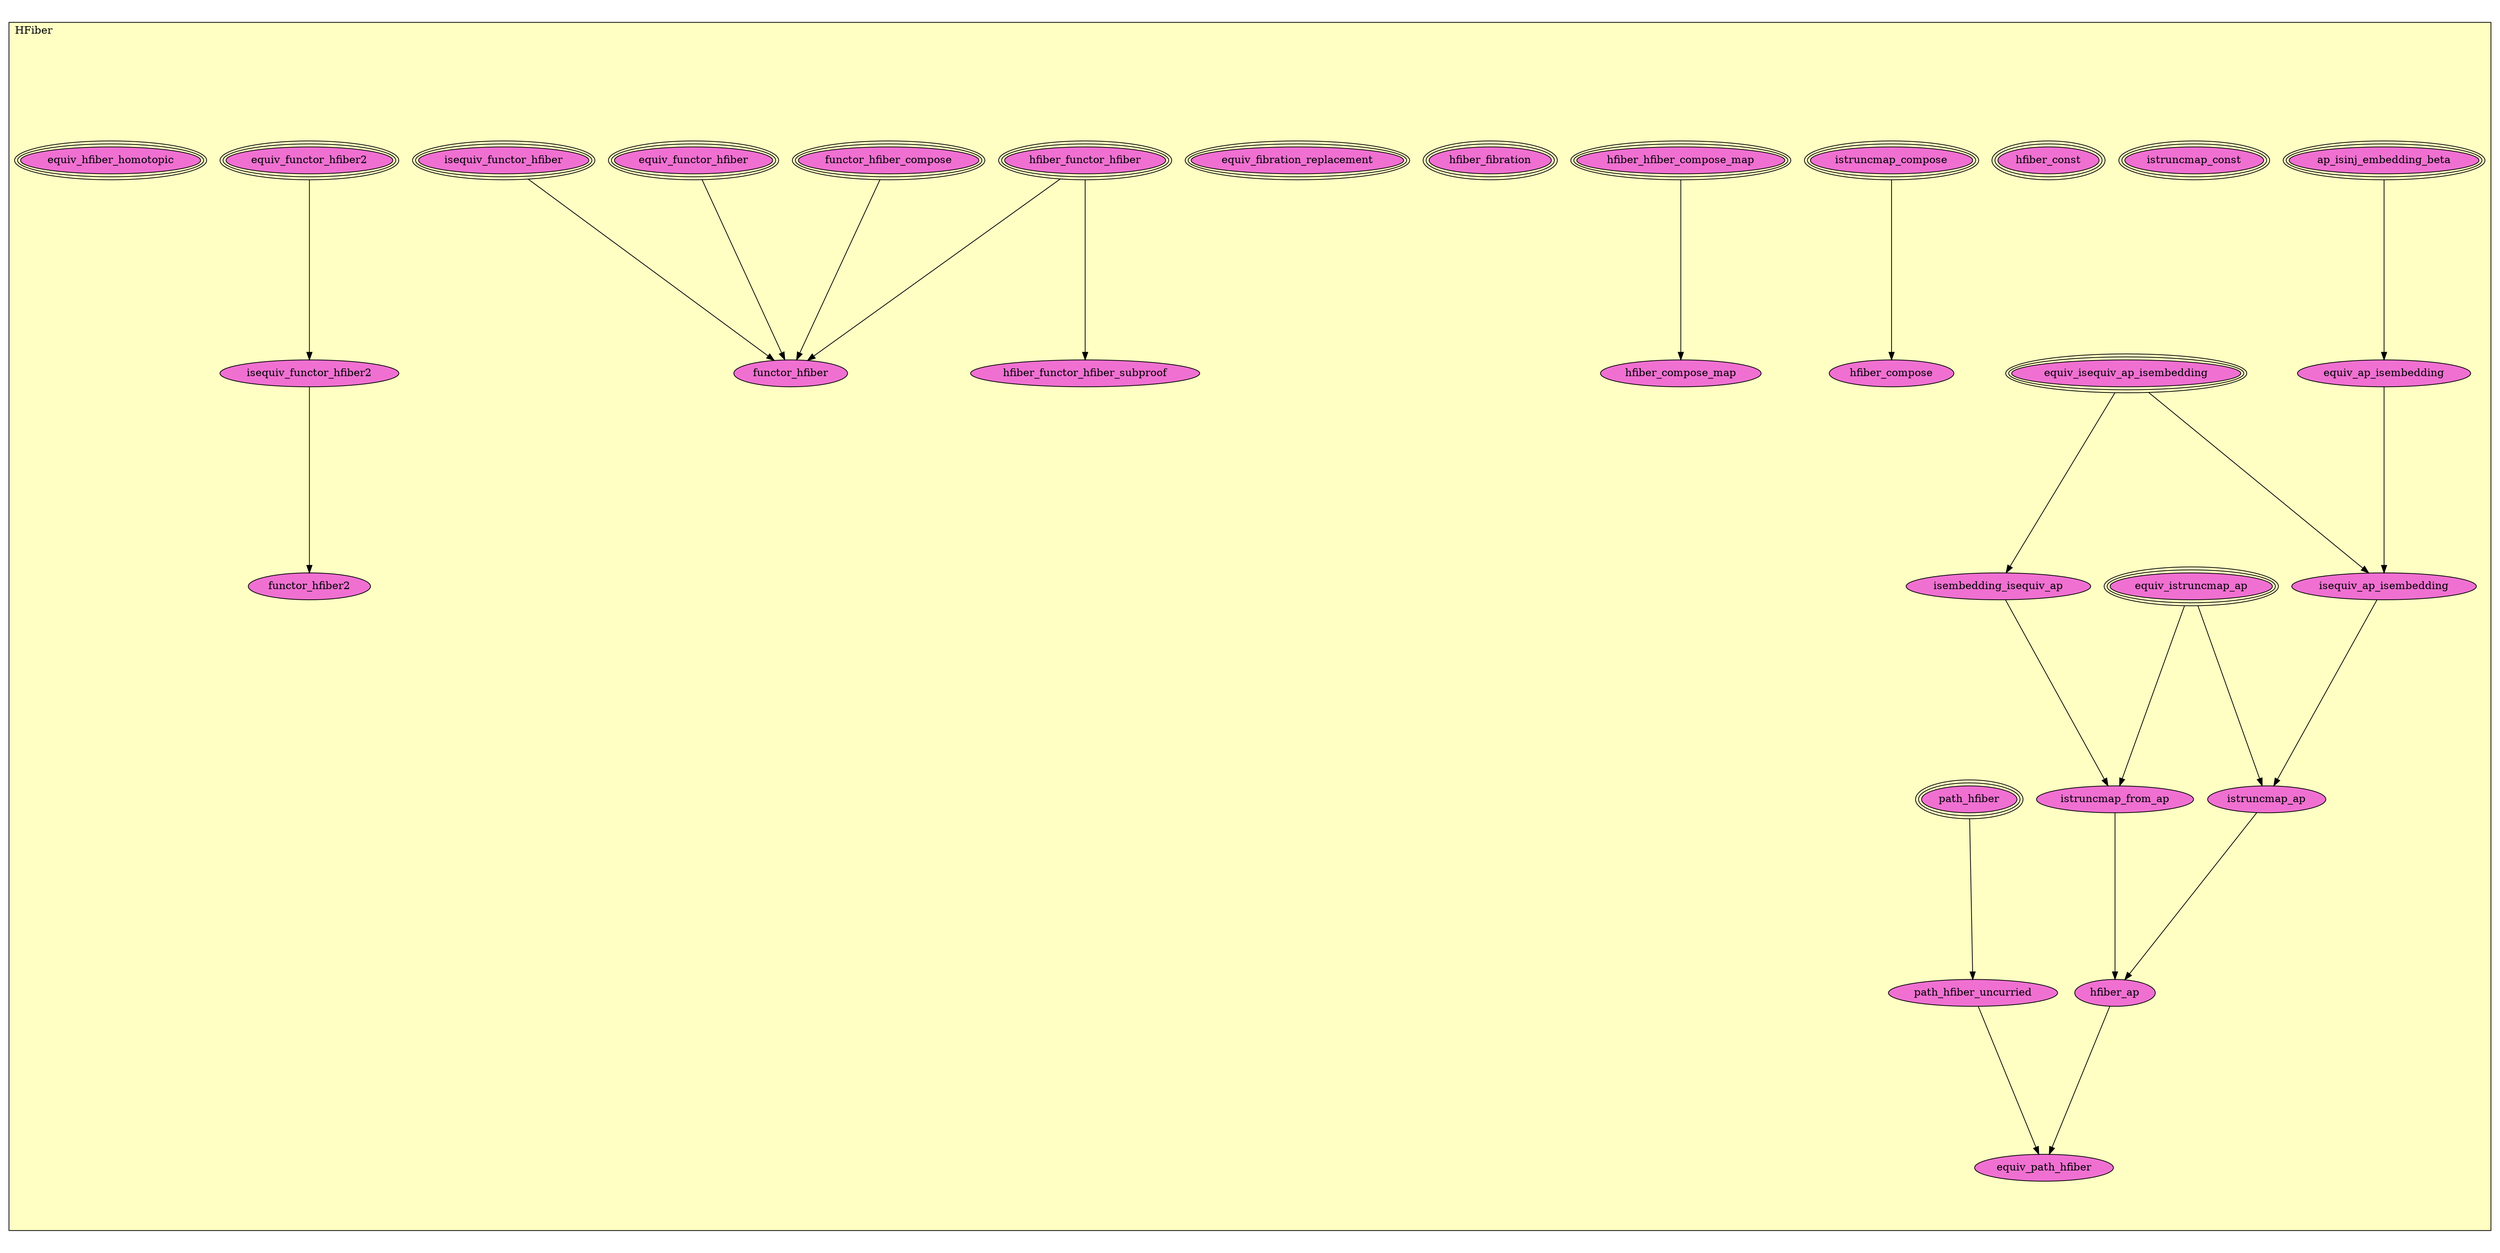 digraph HoTT_HFiber {
  graph [ratio=0.5]
  node [style=filled]
HFiber_ap_isinj_embedding_beta [label="ap_isinj_embedding_beta", URL=<HFiber.html#ap_isinj_embedding_beta>, peripheries=3, fillcolor="#F070D1"] ;
HFiber_equiv_isequiv_ap_isembedding [label="equiv_isequiv_ap_isembedding", URL=<HFiber.html#equiv_isequiv_ap_isembedding>, peripheries=3, fillcolor="#F070D1"] ;
HFiber_isembedding_isequiv_ap [label="isembedding_isequiv_ap", URL=<HFiber.html#isembedding_isequiv_ap>, fillcolor="#F070D1"] ;
HFiber_equiv_ap_isembedding [label="equiv_ap_isembedding", URL=<HFiber.html#equiv_ap_isembedding>, fillcolor="#F070D1"] ;
HFiber_isequiv_ap_isembedding [label="isequiv_ap_isembedding", URL=<HFiber.html#isequiv_ap_isembedding>, fillcolor="#F070D1"] ;
HFiber_equiv_istruncmap_ap [label="equiv_istruncmap_ap", URL=<HFiber.html#equiv_istruncmap_ap>, peripheries=3, fillcolor="#F070D1"] ;
HFiber_istruncmap_from_ap [label="istruncmap_from_ap", URL=<HFiber.html#istruncmap_from_ap>, fillcolor="#F070D1"] ;
HFiber_istruncmap_ap [label="istruncmap_ap", URL=<HFiber.html#istruncmap_ap>, fillcolor="#F070D1"] ;
HFiber_istruncmap_const [label="istruncmap_const", URL=<HFiber.html#istruncmap_const>, peripheries=3, fillcolor="#F070D1"] ;
HFiber_hfiber_const [label="hfiber_const", URL=<HFiber.html#hfiber_const>, peripheries=3, fillcolor="#F070D1"] ;
HFiber_istruncmap_compose [label="istruncmap_compose", URL=<HFiber.html#istruncmap_compose>, peripheries=3, fillcolor="#F070D1"] ;
HFiber_hfiber_compose [label="hfiber_compose", URL=<HFiber.html#hfiber_compose>, fillcolor="#F070D1"] ;
HFiber_hfiber_hfiber_compose_map [label="hfiber_hfiber_compose_map", URL=<HFiber.html#hfiber_hfiber_compose_map>, peripheries=3, fillcolor="#F070D1"] ;
HFiber_hfiber_compose_map [label="hfiber_compose_map", URL=<HFiber.html#hfiber_compose_map>, fillcolor="#F070D1"] ;
HFiber_hfiber_fibration [label="hfiber_fibration", URL=<HFiber.html#hfiber_fibration>, peripheries=3, fillcolor="#F070D1"] ;
HFiber_equiv_fibration_replacement [label="equiv_fibration_replacement", URL=<HFiber.html#equiv_fibration_replacement>, peripheries=3, fillcolor="#F070D1"] ;
HFiber_hfiber_functor_hfiber [label="hfiber_functor_hfiber", URL=<HFiber.html#hfiber_functor_hfiber>, peripheries=3, fillcolor="#F070D1"] ;
HFiber_hfiber_functor_hfiber_subproof [label="hfiber_functor_hfiber_subproof", URL=<HFiber.html#hfiber_functor_hfiber_subproof>, fillcolor="#F070D1"] ;
HFiber_functor_hfiber_compose [label="functor_hfiber_compose", URL=<HFiber.html#functor_hfiber_compose>, peripheries=3, fillcolor="#F070D1"] ;
HFiber_equiv_functor_hfiber2 [label="equiv_functor_hfiber2", URL=<HFiber.html#equiv_functor_hfiber2>, peripheries=3, fillcolor="#F070D1"] ;
HFiber_isequiv_functor_hfiber2 [label="isequiv_functor_hfiber2", URL=<HFiber.html#isequiv_functor_hfiber2>, fillcolor="#F070D1"] ;
HFiber_functor_hfiber2 [label="functor_hfiber2", URL=<HFiber.html#functor_hfiber2>, fillcolor="#F070D1"] ;
HFiber_equiv_functor_hfiber [label="equiv_functor_hfiber", URL=<HFiber.html#equiv_functor_hfiber>, peripheries=3, fillcolor="#F070D1"] ;
HFiber_isequiv_functor_hfiber [label="isequiv_functor_hfiber", URL=<HFiber.html#isequiv_functor_hfiber>, peripheries=3, fillcolor="#F070D1"] ;
HFiber_functor_hfiber [label="functor_hfiber", URL=<HFiber.html#functor_hfiber>, fillcolor="#F070D1"] ;
HFiber_equiv_hfiber_homotopic [label="equiv_hfiber_homotopic", URL=<HFiber.html#equiv_hfiber_homotopic>, peripheries=3, fillcolor="#F070D1"] ;
HFiber_hfiber_ap [label="hfiber_ap", URL=<HFiber.html#hfiber_ap>, fillcolor="#F070D1"] ;
HFiber_path_hfiber [label="path_hfiber", URL=<HFiber.html#path_hfiber>, peripheries=3, fillcolor="#F070D1"] ;
HFiber_path_hfiber_uncurried [label="path_hfiber_uncurried", URL=<HFiber.html#path_hfiber_uncurried>, fillcolor="#F070D1"] ;
HFiber_equiv_path_hfiber [label="equiv_path_hfiber", URL=<HFiber.html#equiv_path_hfiber>, fillcolor="#F070D1"] ;
  HFiber_ap_isinj_embedding_beta -> HFiber_equiv_ap_isembedding [] ;
  HFiber_equiv_isequiv_ap_isembedding -> HFiber_isembedding_isequiv_ap [] ;
  HFiber_equiv_isequiv_ap_isembedding -> HFiber_isequiv_ap_isembedding [] ;
  HFiber_isembedding_isequiv_ap -> HFiber_istruncmap_from_ap [] ;
  HFiber_equiv_ap_isembedding -> HFiber_isequiv_ap_isembedding [] ;
  HFiber_isequiv_ap_isembedding -> HFiber_istruncmap_ap [] ;
  HFiber_equiv_istruncmap_ap -> HFiber_istruncmap_from_ap [] ;
  HFiber_equiv_istruncmap_ap -> HFiber_istruncmap_ap [] ;
  HFiber_istruncmap_from_ap -> HFiber_hfiber_ap [] ;
  HFiber_istruncmap_ap -> HFiber_hfiber_ap [] ;
  HFiber_istruncmap_compose -> HFiber_hfiber_compose [] ;
  HFiber_hfiber_hfiber_compose_map -> HFiber_hfiber_compose_map [] ;
  HFiber_hfiber_functor_hfiber -> HFiber_hfiber_functor_hfiber_subproof [] ;
  HFiber_hfiber_functor_hfiber -> HFiber_functor_hfiber [] ;
  HFiber_functor_hfiber_compose -> HFiber_functor_hfiber [] ;
  HFiber_equiv_functor_hfiber2 -> HFiber_isequiv_functor_hfiber2 [] ;
  HFiber_isequiv_functor_hfiber2 -> HFiber_functor_hfiber2 [] ;
  HFiber_equiv_functor_hfiber -> HFiber_functor_hfiber [] ;
  HFiber_isequiv_functor_hfiber -> HFiber_functor_hfiber [] ;
  HFiber_hfiber_ap -> HFiber_equiv_path_hfiber [] ;
  HFiber_path_hfiber -> HFiber_path_hfiber_uncurried [] ;
  HFiber_path_hfiber_uncurried -> HFiber_equiv_path_hfiber [] ;
subgraph cluster_HFiber { label="HFiber"; fillcolor="#FFFFC3"; labeljust=l; style=filled 
HFiber_equiv_path_hfiber; HFiber_path_hfiber_uncurried; HFiber_path_hfiber; HFiber_hfiber_ap; HFiber_equiv_hfiber_homotopic; HFiber_functor_hfiber; HFiber_isequiv_functor_hfiber; HFiber_equiv_functor_hfiber; HFiber_functor_hfiber2; HFiber_isequiv_functor_hfiber2; HFiber_equiv_functor_hfiber2; HFiber_functor_hfiber_compose; HFiber_hfiber_functor_hfiber_subproof; HFiber_hfiber_functor_hfiber; HFiber_equiv_fibration_replacement; HFiber_hfiber_fibration; HFiber_hfiber_compose_map; HFiber_hfiber_hfiber_compose_map; HFiber_hfiber_compose; HFiber_istruncmap_compose; HFiber_hfiber_const; HFiber_istruncmap_const; HFiber_istruncmap_ap; HFiber_istruncmap_from_ap; HFiber_equiv_istruncmap_ap; HFiber_isequiv_ap_isembedding; HFiber_equiv_ap_isembedding; HFiber_isembedding_isequiv_ap; HFiber_equiv_isequiv_ap_isembedding; HFiber_ap_isinj_embedding_beta; };
} /* END */
